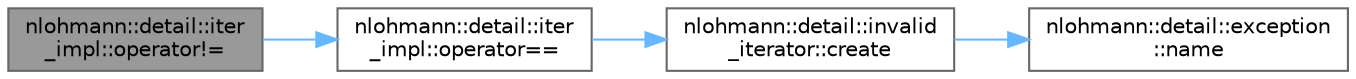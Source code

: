 digraph "nlohmann::detail::iter_impl::operator!="
{
 // LATEX_PDF_SIZE
  bgcolor="transparent";
  edge [fontname=Helvetica,fontsize=10,labelfontname=Helvetica,labelfontsize=10];
  node [fontname=Helvetica,fontsize=10,shape=box,height=0.2,width=0.4];
  rankdir="LR";
  Node1 [label="nlohmann::detail::iter\l_impl::operator!=",height=0.2,width=0.4,color="gray40", fillcolor="grey60", style="filled", fontcolor="black",tooltip="comparison: not equal"];
  Node1 -> Node2 [color="steelblue1",style="solid"];
  Node2 [label="nlohmann::detail::iter\l_impl::operator==",height=0.2,width=0.4,color="grey40", fillcolor="white", style="filled",URL="$a02011.html#a2b592605b63ae7f5401996ffa3b14393",tooltip="comparison: equal"];
  Node2 -> Node3 [color="steelblue1",style="solid"];
  Node3 [label="nlohmann::detail::invalid\l_iterator::create",height=0.2,width=0.4,color="grey40", fillcolor="white", style="filled",URL="$a01567.html#a4e849260a3caa1b288c7e619130c6c09",tooltip=" "];
  Node3 -> Node4 [color="steelblue1",style="solid"];
  Node4 [label="nlohmann::detail::exception\l::name",height=0.2,width=0.4,color="grey40", fillcolor="white", style="filled",URL="$a01559.html#abf41a7e9178356314082284e6cfea278",tooltip=" "];
}
